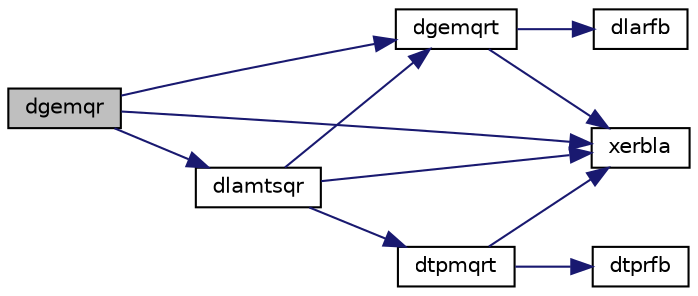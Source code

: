 digraph "dgemqr"
{
 // LATEX_PDF_SIZE
  edge [fontname="Helvetica",fontsize="10",labelfontname="Helvetica",labelfontsize="10"];
  node [fontname="Helvetica",fontsize="10",shape=record];
  rankdir="LR";
  Node1 [label="dgemqr",height=0.2,width=0.4,color="black", fillcolor="grey75", style="filled", fontcolor="black",tooltip="DGEMQR"];
  Node1 -> Node2 [color="midnightblue",fontsize="10",style="solid",fontname="Helvetica"];
  Node2 [label="dgemqrt",height=0.2,width=0.4,color="black", fillcolor="white", style="filled",URL="$dgemqrt_8f.html#af55d7b3137b198647461d429a7e9b2c6",tooltip="DGEMQRT"];
  Node2 -> Node3 [color="midnightblue",fontsize="10",style="solid",fontname="Helvetica"];
  Node3 [label="dlarfb",height=0.2,width=0.4,color="black", fillcolor="white", style="filled",URL="$dlarfb_8f.html#a83c81583bd444e0cf021fb006cd9a5e8",tooltip="DLARFB applies a block reflector or its transpose to a general rectangular matrix."];
  Node2 -> Node4 [color="midnightblue",fontsize="10",style="solid",fontname="Helvetica"];
  Node4 [label="xerbla",height=0.2,width=0.4,color="black", fillcolor="white", style="filled",URL="$xerbla_8f.html#a377ee61015baf8dea7770b3a404b1c07",tooltip="XERBLA"];
  Node1 -> Node5 [color="midnightblue",fontsize="10",style="solid",fontname="Helvetica"];
  Node5 [label="dlamtsqr",height=0.2,width=0.4,color="black", fillcolor="white", style="filled",URL="$dlamtsqr_8f.html#a8a30542716c672ce7c3feda42c70872e",tooltip="DLAMTSQR"];
  Node5 -> Node2 [color="midnightblue",fontsize="10",style="solid",fontname="Helvetica"];
  Node5 -> Node6 [color="midnightblue",fontsize="10",style="solid",fontname="Helvetica"];
  Node6 [label="dtpmqrt",height=0.2,width=0.4,color="black", fillcolor="white", style="filled",URL="$dtpmqrt_8f.html#ac998dca531aab64da39faff6b9dd9675",tooltip="DTPMQRT"];
  Node6 -> Node7 [color="midnightblue",fontsize="10",style="solid",fontname="Helvetica"];
  Node7 [label="dtprfb",height=0.2,width=0.4,color="black", fillcolor="white", style="filled",URL="$dtprfb_8f.html#aa6587111426ea9176a800939521c2586",tooltip="DTPRFB applies a real \"triangular-pentagonal\" block reflector to a real matrix, which is composed of ..."];
  Node6 -> Node4 [color="midnightblue",fontsize="10",style="solid",fontname="Helvetica"];
  Node5 -> Node4 [color="midnightblue",fontsize="10",style="solid",fontname="Helvetica"];
  Node1 -> Node4 [color="midnightblue",fontsize="10",style="solid",fontname="Helvetica"];
}
